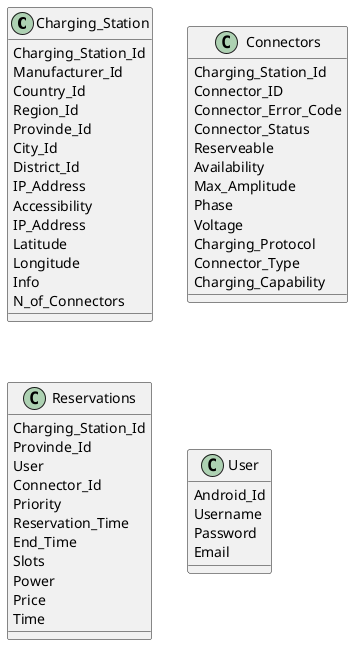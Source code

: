@startuml

class Charging_Station {
    Charging_Station_Id
    Manufacturer_Id
    Country_Id
    Region_Id
    Provinde_Id
    City_Id
    District_Id
    IP_Address
    Accessibility
    IP_Address
    Latitude
    Longitude
    Info
    N_of_Connectors
}

class Connectors {
    Charging_Station_Id
    Connector_ID
    Connector_Error_Code
    Connector_Status
    Reserveable
    Availability
    Max_Amplitude
    Phase
    Voltage
    Charging_Protocol
    Connector_Type
    Charging_Capability
}

class Reservations {
    Charging_Station_Id
    Provinde_Id
    User
    Connector_Id
    Priority
    Reservation_Time
    End_Time
    Slots
    Power
    Price
    Time
}

class User {
    Android_Id
    Username
    Password
    Email
}

@enduml